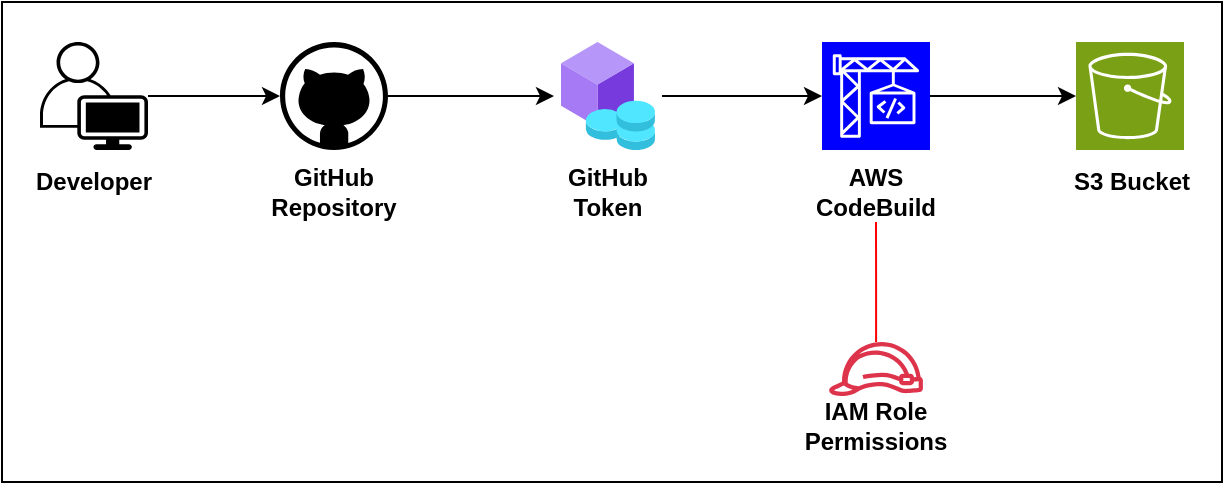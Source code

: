 <mxfile version="24.7.17">
  <diagram name="Page-1" id="6zzP6knsja1JU48XKloE">
    <mxGraphModel dx="1195" dy="-115" grid="1" gridSize="10" guides="1" tooltips="1" connect="1" arrows="1" fold="1" page="1" pageScale="1" pageWidth="1169" pageHeight="827" math="0" shadow="0">
      <root>
        <mxCell id="0" />
        <mxCell id="1" parent="0" />
        <mxCell id="E1qXcJ1lgIbAAj26_SF1-13" value="" style="rounded=0;whiteSpace=wrap;html=1;fillColor=none;" parent="1" vertex="1">
          <mxGeometry x="30" y="860" width="610" height="240" as="geometry" />
        </mxCell>
        <mxCell id="E1qXcJ1lgIbAAj26_SF1-5" style="edgeStyle=orthogonalEdgeStyle;rounded=0;orthogonalLoop=1;jettySize=auto;html=1;entryX=0.5;entryY=1;entryDx=0;entryDy=0;strokeColor=#FF0000;endArrow=none;endFill=0;" parent="1" source="bWnsUoUfdbszoJiXEbE0-2" target="bWnsUoUfdbszoJiXEbE0-12" edge="1">
          <mxGeometry relative="1" as="geometry" />
        </mxCell>
        <mxCell id="bWnsUoUfdbszoJiXEbE0-2" value="" style="sketch=0;outlineConnect=0;fontColor=#232F3E;gradientColor=none;fillColor=#DD344C;strokeColor=none;dashed=0;verticalLabelPosition=bottom;verticalAlign=top;align=center;html=1;fontSize=12;fontStyle=0;pointerEvents=1;shape=mxgraph.aws4.role;" parent="1" vertex="1">
          <mxGeometry x="440" y="1030" width="54" height="27" as="geometry" />
        </mxCell>
        <mxCell id="bWnsUoUfdbszoJiXEbE0-3" value="&lt;b&gt;IAM Role&lt;br&gt;Permissions&lt;/b&gt;" style="text;html=1;align=center;verticalAlign=middle;whiteSpace=wrap;rounded=0;movable=1;resizable=1;rotatable=1;deletable=1;editable=1;locked=0;connectable=1;container=0;" parent="1" vertex="1">
          <mxGeometry x="431" y="1057" width="72" height="30" as="geometry" />
        </mxCell>
        <mxCell id="bWnsUoUfdbszoJiXEbE0-10" style="edgeStyle=orthogonalEdgeStyle;rounded=0;orthogonalLoop=1;jettySize=auto;html=1;entryX=0;entryY=0.5;entryDx=0;entryDy=0;entryPerimeter=0;" parent="1" source="bWnsUoUfdbszoJiXEbE0-5" target="bWnsUoUfdbszoJiXEbE0-8" edge="1">
          <mxGeometry relative="1" as="geometry" />
        </mxCell>
        <mxCell id="E1qXcJ1lgIbAAj26_SF1-9" style="edgeStyle=orthogonalEdgeStyle;rounded=0;orthogonalLoop=1;jettySize=auto;html=1;" parent="1" source="bWnsUoUfdbszoJiXEbE0-11" target="E1qXcJ1lgIbAAj26_SF1-6" edge="1">
          <mxGeometry relative="1" as="geometry" />
        </mxCell>
        <mxCell id="bWnsUoUfdbszoJiXEbE0-11" value="" style="sketch=0;points=[[0,0,0],[0.25,0,0],[0.5,0,0],[0.75,0,0],[1,0,0],[0,1,0],[0.25,1,0],[0.5,1,0],[0.75,1,0],[1,1,0],[0,0.25,0],[0,0.5,0],[0,0.75,0],[1,0.25,0],[1,0.5,0],[1,0.75,0]];outlineConnect=0;fontColor=#232F3E;fillColor=#0000FF;strokeColor=#ffffff;dashed=0;verticalLabelPosition=bottom;verticalAlign=top;align=center;html=1;fontSize=12;fontStyle=0;aspect=fixed;shape=mxgraph.aws4.resourceIcon;resIcon=mxgraph.aws4.codebuild;" parent="1" vertex="1">
          <mxGeometry x="440" y="880" width="54" height="54" as="geometry" />
        </mxCell>
        <mxCell id="E1qXcJ1lgIbAAj26_SF1-2" style="edgeStyle=orthogonalEdgeStyle;rounded=0;orthogonalLoop=1;jettySize=auto;html=1;" parent="1" source="bWnsUoUfdbszoJiXEbE0-15" target="bWnsUoUfdbszoJiXEbE0-11" edge="1">
          <mxGeometry relative="1" as="geometry" />
        </mxCell>
        <mxCell id="bWnsUoUfdbszoJiXEbE0-15" value="" style="image;html=1;points=[];align=center;fontSize=12;image=img/lib/azure2/blockchain/Azure_Token_Service.svg;imageBackground=none;" parent="1" vertex="1">
          <mxGeometry x="306" y="880" width="54" height="54" as="geometry" />
        </mxCell>
        <mxCell id="E1qXcJ1lgIbAAj26_SF1-1" style="edgeStyle=orthogonalEdgeStyle;rounded=0;orthogonalLoop=1;jettySize=auto;html=1;" parent="1" source="bWnsUoUfdbszoJiXEbE0-8" target="bWnsUoUfdbszoJiXEbE0-15" edge="1">
          <mxGeometry relative="1" as="geometry" />
        </mxCell>
        <mxCell id="bWnsUoUfdbszoJiXEbE0-12" value="&lt;b&gt;AWS CodeBuild&lt;/b&gt;" style="text;html=1;align=center;verticalAlign=middle;whiteSpace=wrap;rounded=0;movable=1;resizable=1;rotatable=1;deletable=1;editable=1;locked=0;connectable=1;container=0;" parent="1" vertex="1">
          <mxGeometry x="431" y="940" width="72" height="30" as="geometry" />
        </mxCell>
        <mxCell id="E1qXcJ1lgIbAAj26_SF1-6" value="" style="sketch=0;points=[[0,0,0],[0.25,0,0],[0.5,0,0],[0.75,0,0],[1,0,0],[0,1,0],[0.25,1,0],[0.5,1,0],[0.75,1,0],[1,1,0],[0,0.25,0],[0,0.5,0],[0,0.75,0],[1,0.25,0],[1,0.5,0],[1,0.75,0]];outlineConnect=0;fontColor=#232F3E;fillColor=#7AA116;strokeColor=#ffffff;dashed=0;verticalLabelPosition=bottom;verticalAlign=top;align=center;html=1;fontSize=12;fontStyle=0;aspect=fixed;shape=mxgraph.aws4.resourceIcon;resIcon=mxgraph.aws4.s3;" parent="1" vertex="1">
          <mxGeometry x="567" y="880" width="54" height="54" as="geometry" />
        </mxCell>
        <mxCell id="bWnsUoUfdbszoJiXEbE0-8" value="" style="verticalLabelPosition=bottom;html=1;verticalAlign=top;align=center;strokeColor=none;fillColor=#000000;shape=mxgraph.azure.github_code;pointerEvents=1;aspect=fixed;" parent="1" vertex="1">
          <mxGeometry x="169" y="880" width="54" height="54" as="geometry" />
        </mxCell>
        <mxCell id="bWnsUoUfdbszoJiXEbE0-5" value="" style="points=[[0.35,0,0],[0.98,0.51,0],[1,0.71,0],[0.67,1,0],[0,0.795,0],[0,0.65,0]];verticalLabelPosition=bottom;sketch=0;html=1;verticalAlign=top;aspect=fixed;align=center;pointerEvents=1;shape=mxgraph.cisco19.user;strokeColor=#000000;fillColor=#000000;" parent="1" vertex="1">
          <mxGeometry x="49" y="880" width="54" height="54" as="geometry" />
        </mxCell>
        <mxCell id="bWnsUoUfdbszoJiXEbE0-6" value="&lt;b&gt;Developer&lt;/b&gt;" style="text;html=1;align=center;verticalAlign=middle;whiteSpace=wrap;rounded=0;movable=1;resizable=1;rotatable=1;deletable=1;editable=1;locked=0;connectable=1;container=0;" parent="1" vertex="1">
          <mxGeometry x="40" y="940" width="72" height="20" as="geometry" />
        </mxCell>
        <mxCell id="E1qXcJ1lgIbAAj26_SF1-7" value="&lt;b&gt;GitHub&lt;br&gt;Repository&lt;/b&gt;" style="text;html=1;align=center;verticalAlign=middle;whiteSpace=wrap;rounded=0;movable=1;resizable=1;rotatable=1;deletable=1;editable=1;locked=0;connectable=1;container=0;" parent="1" vertex="1">
          <mxGeometry x="160" y="940" width="72" height="30" as="geometry" />
        </mxCell>
        <mxCell id="E1qXcJ1lgIbAAj26_SF1-8" value="&lt;b&gt;GitHub Token&lt;/b&gt;" style="text;html=1;align=center;verticalAlign=middle;whiteSpace=wrap;rounded=0;movable=1;resizable=1;rotatable=1;deletable=1;editable=1;locked=0;connectable=1;container=0;" parent="1" vertex="1">
          <mxGeometry x="297" y="940" width="72" height="30" as="geometry" />
        </mxCell>
        <mxCell id="E1qXcJ1lgIbAAj26_SF1-10" value="&lt;b&gt;S3 Bucket&lt;/b&gt;" style="text;html=1;align=center;verticalAlign=middle;whiteSpace=wrap;rounded=0;movable=1;resizable=1;rotatable=1;deletable=1;editable=1;locked=0;connectable=1;container=0;" parent="1" vertex="1">
          <mxGeometry x="560" y="940" width="70" height="20" as="geometry" />
        </mxCell>
      </root>
    </mxGraphModel>
  </diagram>
</mxfile>

